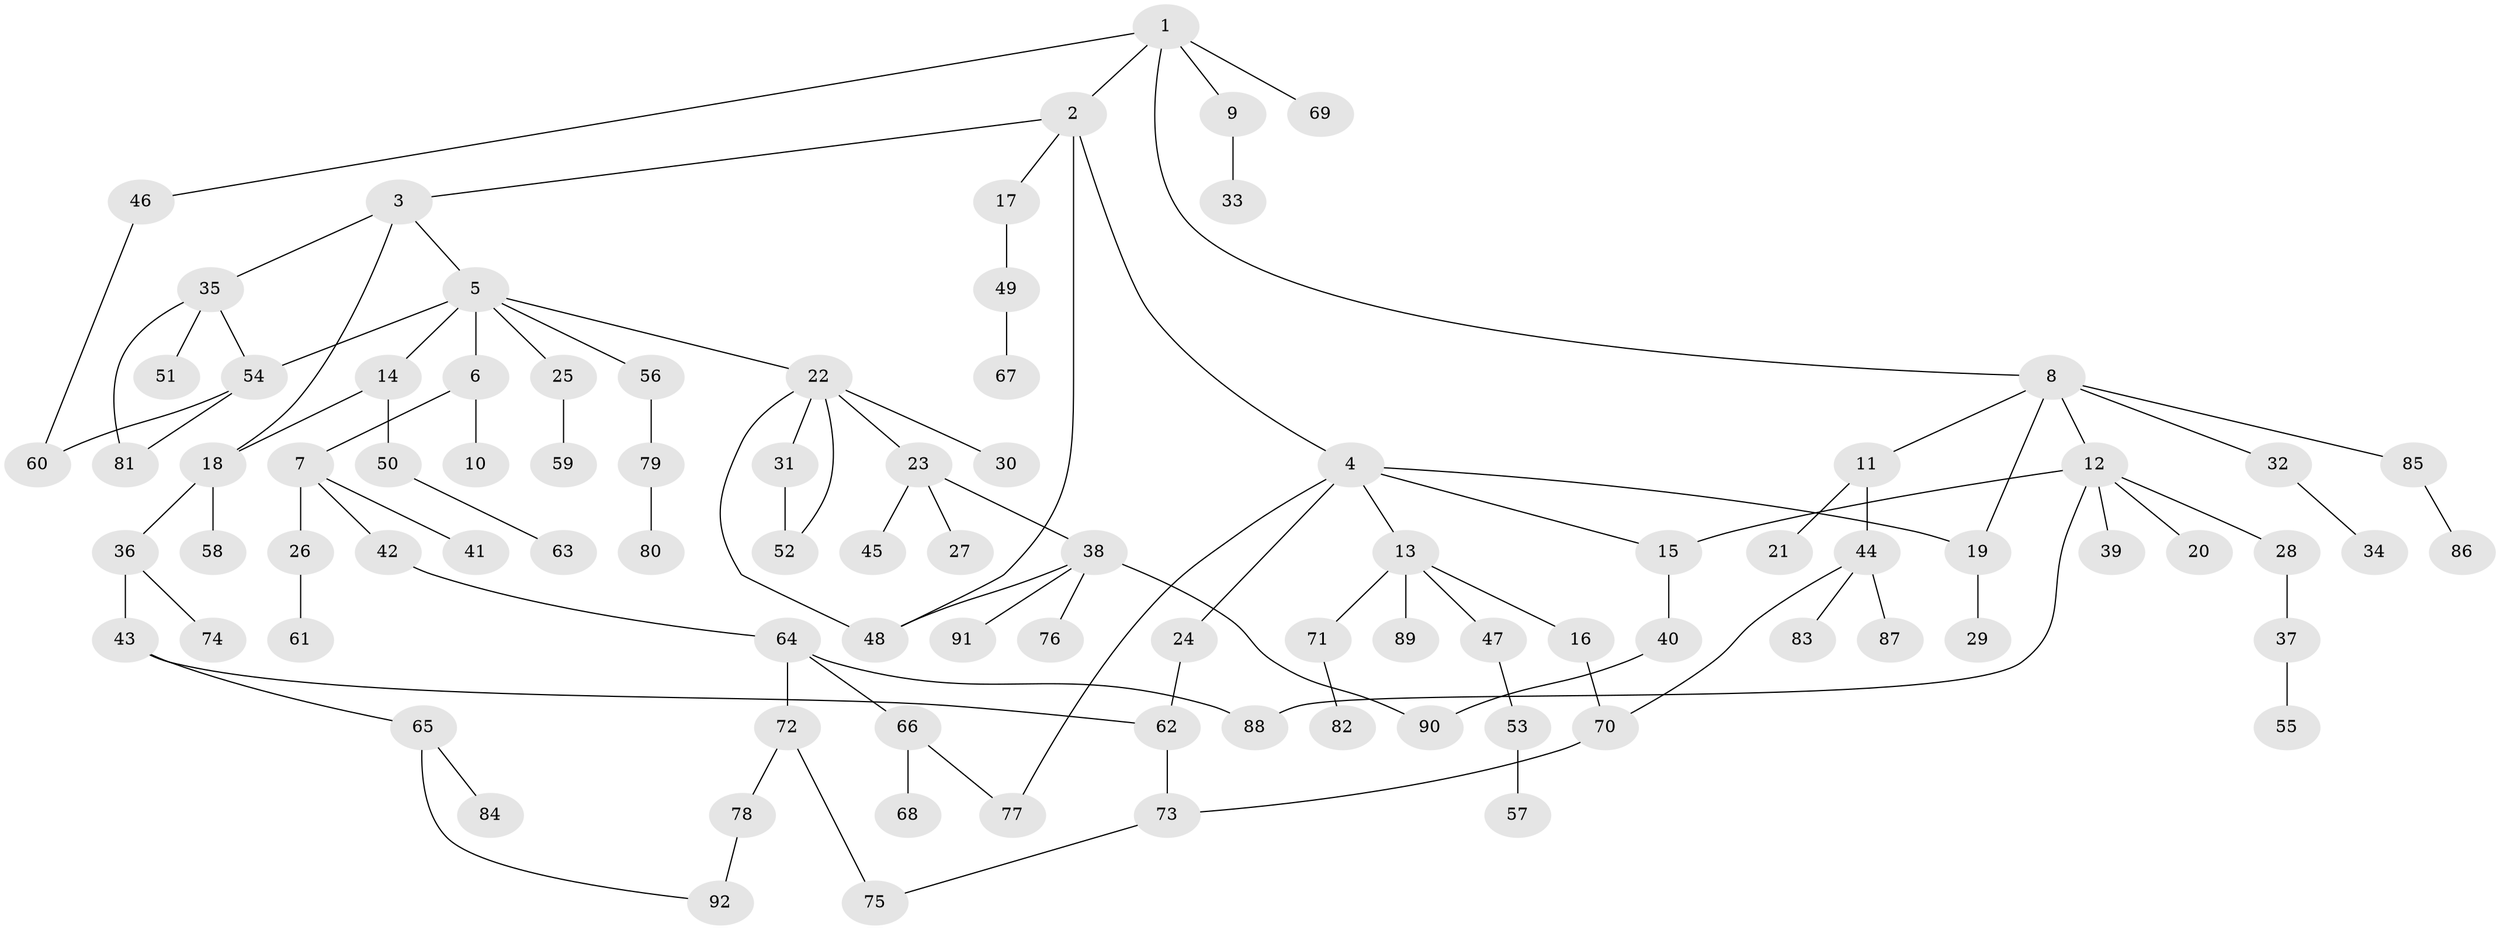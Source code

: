 // coarse degree distribution, {5: 0.03076923076923077, 4: 0.09230769230769231, 6: 0.03076923076923077, 7: 0.015384615384615385, 2: 0.3230769230769231, 3: 0.23076923076923078, 1: 0.27692307692307694}
// Generated by graph-tools (version 1.1) at 2025/36/03/04/25 23:36:09]
// undirected, 92 vertices, 108 edges
graph export_dot {
  node [color=gray90,style=filled];
  1;
  2;
  3;
  4;
  5;
  6;
  7;
  8;
  9;
  10;
  11;
  12;
  13;
  14;
  15;
  16;
  17;
  18;
  19;
  20;
  21;
  22;
  23;
  24;
  25;
  26;
  27;
  28;
  29;
  30;
  31;
  32;
  33;
  34;
  35;
  36;
  37;
  38;
  39;
  40;
  41;
  42;
  43;
  44;
  45;
  46;
  47;
  48;
  49;
  50;
  51;
  52;
  53;
  54;
  55;
  56;
  57;
  58;
  59;
  60;
  61;
  62;
  63;
  64;
  65;
  66;
  67;
  68;
  69;
  70;
  71;
  72;
  73;
  74;
  75;
  76;
  77;
  78;
  79;
  80;
  81;
  82;
  83;
  84;
  85;
  86;
  87;
  88;
  89;
  90;
  91;
  92;
  1 -- 2;
  1 -- 8;
  1 -- 9;
  1 -- 46;
  1 -- 69;
  2 -- 3;
  2 -- 4;
  2 -- 17;
  2 -- 48;
  3 -- 5;
  3 -- 35;
  3 -- 18;
  4 -- 13;
  4 -- 24;
  4 -- 77;
  4 -- 19;
  4 -- 15;
  5 -- 6;
  5 -- 14;
  5 -- 22;
  5 -- 25;
  5 -- 56;
  5 -- 54;
  6 -- 7;
  6 -- 10;
  7 -- 26;
  7 -- 41;
  7 -- 42;
  8 -- 11;
  8 -- 12;
  8 -- 19;
  8 -- 32;
  8 -- 85;
  9 -- 33;
  11 -- 21;
  11 -- 44;
  12 -- 15;
  12 -- 20;
  12 -- 28;
  12 -- 39;
  12 -- 88;
  13 -- 16;
  13 -- 47;
  13 -- 71;
  13 -- 89;
  14 -- 18;
  14 -- 50;
  15 -- 40;
  16 -- 70;
  17 -- 49;
  18 -- 36;
  18 -- 58;
  19 -- 29;
  22 -- 23;
  22 -- 30;
  22 -- 31;
  22 -- 48;
  22 -- 52;
  23 -- 27;
  23 -- 38;
  23 -- 45;
  24 -- 62;
  25 -- 59;
  26 -- 61;
  28 -- 37;
  31 -- 52;
  32 -- 34;
  35 -- 51;
  35 -- 54;
  35 -- 81;
  36 -- 43;
  36 -- 74;
  37 -- 55;
  38 -- 76;
  38 -- 91;
  38 -- 48;
  38 -- 90;
  40 -- 90;
  42 -- 64;
  43 -- 62;
  43 -- 65;
  44 -- 70;
  44 -- 83;
  44 -- 87;
  46 -- 60;
  47 -- 53;
  49 -- 67;
  50 -- 63;
  53 -- 57;
  54 -- 81;
  54 -- 60;
  56 -- 79;
  62 -- 73;
  64 -- 66;
  64 -- 72;
  64 -- 88;
  65 -- 84;
  65 -- 92;
  66 -- 68;
  66 -- 77;
  70 -- 73;
  71 -- 82;
  72 -- 75;
  72 -- 78;
  73 -- 75;
  78 -- 92;
  79 -- 80;
  85 -- 86;
}
